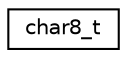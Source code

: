 digraph "Graphical Class Hierarchy"
{
  edge [fontname="Helvetica",fontsize="10",labelfontname="Helvetica",labelfontsize="10"];
  node [fontname="Helvetica",fontsize="10",shape=record];
  rankdir="LR";
  Node1 [label="char8_t",height=0.2,width=0.4,color="black", fillcolor="white", style="filled",URL="$structchar8__t.html"];
}
